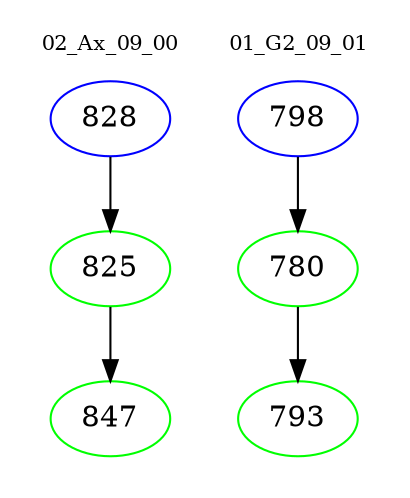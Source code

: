 digraph{
subgraph cluster_0 {
color = white
label = "02_Ax_09_00";
fontsize=10;
T0_828 [label="828", color="blue"]
T0_828 -> T0_825 [color="black"]
T0_825 [label="825", color="green"]
T0_825 -> T0_847 [color="black"]
T0_847 [label="847", color="green"]
}
subgraph cluster_1 {
color = white
label = "01_G2_09_01";
fontsize=10;
T1_798 [label="798", color="blue"]
T1_798 -> T1_780 [color="black"]
T1_780 [label="780", color="green"]
T1_780 -> T1_793 [color="black"]
T1_793 [label="793", color="green"]
}
}
